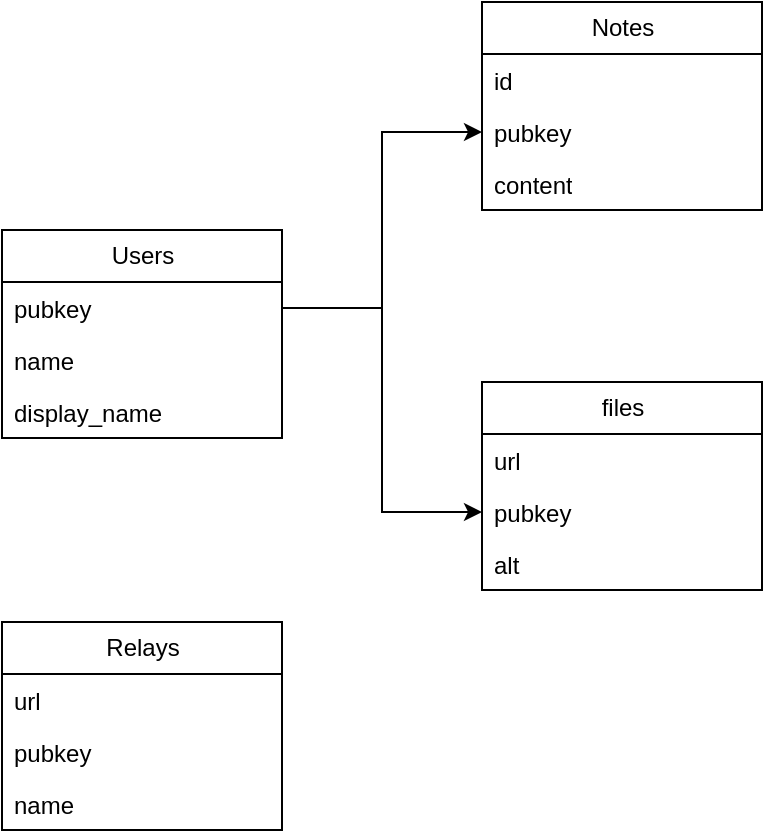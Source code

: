 <mxfile version="28.2.1">
  <diagram name="Página-1" id="jXSAgWF-4zvqbGGsyiac">
    <mxGraphModel dx="983" dy="547" grid="1" gridSize="10" guides="1" tooltips="1" connect="1" arrows="1" fold="1" page="1" pageScale="1" pageWidth="827" pageHeight="1169" math="0" shadow="0">
      <root>
        <mxCell id="0" />
        <mxCell id="1" parent="0" />
        <mxCell id="9zEj83XKwqVBPFm6uY9B-1" value="Users" style="swimlane;fontStyle=0;childLayout=stackLayout;horizontal=1;startSize=26;fillColor=none;horizontalStack=0;resizeParent=1;resizeParentMax=0;resizeLast=0;collapsible=1;marginBottom=0;html=1;" vertex="1" parent="1">
          <mxGeometry x="90" y="144" width="140" height="104" as="geometry" />
        </mxCell>
        <mxCell id="9zEj83XKwqVBPFm6uY9B-2" value="pubkey" style="text;strokeColor=none;fillColor=none;align=left;verticalAlign=top;spacingLeft=4;spacingRight=4;overflow=hidden;rotatable=0;points=[[0,0.5],[1,0.5]];portConstraint=eastwest;whiteSpace=wrap;html=1;" vertex="1" parent="9zEj83XKwqVBPFm6uY9B-1">
          <mxGeometry y="26" width="140" height="26" as="geometry" />
        </mxCell>
        <mxCell id="9zEj83XKwqVBPFm6uY9B-3" value="name" style="text;strokeColor=none;fillColor=none;align=left;verticalAlign=top;spacingLeft=4;spacingRight=4;overflow=hidden;rotatable=0;points=[[0,0.5],[1,0.5]];portConstraint=eastwest;whiteSpace=wrap;html=1;" vertex="1" parent="9zEj83XKwqVBPFm6uY9B-1">
          <mxGeometry y="52" width="140" height="26" as="geometry" />
        </mxCell>
        <mxCell id="9zEj83XKwqVBPFm6uY9B-4" value="display_name" style="text;strokeColor=none;fillColor=none;align=left;verticalAlign=top;spacingLeft=4;spacingRight=4;overflow=hidden;rotatable=0;points=[[0,0.5],[1,0.5]];portConstraint=eastwest;whiteSpace=wrap;html=1;" vertex="1" parent="9zEj83XKwqVBPFm6uY9B-1">
          <mxGeometry y="78" width="140" height="26" as="geometry" />
        </mxCell>
        <mxCell id="9zEj83XKwqVBPFm6uY9B-5" value="Notes" style="swimlane;fontStyle=0;childLayout=stackLayout;horizontal=1;startSize=26;fillColor=none;horizontalStack=0;resizeParent=1;resizeParentMax=0;resizeLast=0;collapsible=1;marginBottom=0;html=1;" vertex="1" parent="1">
          <mxGeometry x="330" y="30" width="140" height="104" as="geometry" />
        </mxCell>
        <mxCell id="9zEj83XKwqVBPFm6uY9B-6" value="id" style="text;strokeColor=none;fillColor=none;align=left;verticalAlign=top;spacingLeft=4;spacingRight=4;overflow=hidden;rotatable=0;points=[[0,0.5],[1,0.5]];portConstraint=eastwest;whiteSpace=wrap;html=1;" vertex="1" parent="9zEj83XKwqVBPFm6uY9B-5">
          <mxGeometry y="26" width="140" height="26" as="geometry" />
        </mxCell>
        <mxCell id="9zEj83XKwqVBPFm6uY9B-7" value="pubkey" style="text;strokeColor=none;fillColor=none;align=left;verticalAlign=top;spacingLeft=4;spacingRight=4;overflow=hidden;rotatable=0;points=[[0,0.5],[1,0.5]];portConstraint=eastwest;whiteSpace=wrap;html=1;" vertex="1" parent="9zEj83XKwqVBPFm6uY9B-5">
          <mxGeometry y="52" width="140" height="26" as="geometry" />
        </mxCell>
        <mxCell id="9zEj83XKwqVBPFm6uY9B-8" value="content" style="text;strokeColor=none;fillColor=none;align=left;verticalAlign=top;spacingLeft=4;spacingRight=4;overflow=hidden;rotatable=0;points=[[0,0.5],[1,0.5]];portConstraint=eastwest;whiteSpace=wrap;html=1;" vertex="1" parent="9zEj83XKwqVBPFm6uY9B-5">
          <mxGeometry y="78" width="140" height="26" as="geometry" />
        </mxCell>
        <mxCell id="9zEj83XKwqVBPFm6uY9B-11" style="edgeStyle=orthogonalEdgeStyle;rounded=0;orthogonalLoop=1;jettySize=auto;html=1;entryX=0;entryY=0.5;entryDx=0;entryDy=0;" edge="1" parent="1" source="9zEj83XKwqVBPFm6uY9B-2" target="9zEj83XKwqVBPFm6uY9B-7">
          <mxGeometry relative="1" as="geometry" />
        </mxCell>
        <mxCell id="9zEj83XKwqVBPFm6uY9B-12" value="files" style="swimlane;fontStyle=0;childLayout=stackLayout;horizontal=1;startSize=26;fillColor=none;horizontalStack=0;resizeParent=1;resizeParentMax=0;resizeLast=0;collapsible=1;marginBottom=0;html=1;" vertex="1" parent="1">
          <mxGeometry x="330" y="220" width="140" height="104" as="geometry" />
        </mxCell>
        <mxCell id="9zEj83XKwqVBPFm6uY9B-13" value="url" style="text;strokeColor=none;fillColor=none;align=left;verticalAlign=top;spacingLeft=4;spacingRight=4;overflow=hidden;rotatable=0;points=[[0,0.5],[1,0.5]];portConstraint=eastwest;whiteSpace=wrap;html=1;" vertex="1" parent="9zEj83XKwqVBPFm6uY9B-12">
          <mxGeometry y="26" width="140" height="26" as="geometry" />
        </mxCell>
        <mxCell id="9zEj83XKwqVBPFm6uY9B-14" value="pubkey" style="text;strokeColor=none;fillColor=none;align=left;verticalAlign=top;spacingLeft=4;spacingRight=4;overflow=hidden;rotatable=0;points=[[0,0.5],[1,0.5]];portConstraint=eastwest;whiteSpace=wrap;html=1;" vertex="1" parent="9zEj83XKwqVBPFm6uY9B-12">
          <mxGeometry y="52" width="140" height="26" as="geometry" />
        </mxCell>
        <mxCell id="9zEj83XKwqVBPFm6uY9B-15" value="alt" style="text;strokeColor=none;fillColor=none;align=left;verticalAlign=top;spacingLeft=4;spacingRight=4;overflow=hidden;rotatable=0;points=[[0,0.5],[1,0.5]];portConstraint=eastwest;whiteSpace=wrap;html=1;" vertex="1" parent="9zEj83XKwqVBPFm6uY9B-12">
          <mxGeometry y="78" width="140" height="26" as="geometry" />
        </mxCell>
        <mxCell id="9zEj83XKwqVBPFm6uY9B-17" style="edgeStyle=orthogonalEdgeStyle;rounded=0;orthogonalLoop=1;jettySize=auto;html=1;entryX=0;entryY=0.5;entryDx=0;entryDy=0;" edge="1" parent="1" source="9zEj83XKwqVBPFm6uY9B-2" target="9zEj83XKwqVBPFm6uY9B-14">
          <mxGeometry relative="1" as="geometry" />
        </mxCell>
        <mxCell id="9zEj83XKwqVBPFm6uY9B-18" value="Relays" style="swimlane;fontStyle=0;childLayout=stackLayout;horizontal=1;startSize=26;fillColor=none;horizontalStack=0;resizeParent=1;resizeParentMax=0;resizeLast=0;collapsible=1;marginBottom=0;html=1;" vertex="1" parent="1">
          <mxGeometry x="90" y="340" width="140" height="104" as="geometry" />
        </mxCell>
        <mxCell id="9zEj83XKwqVBPFm6uY9B-19" value="url" style="text;strokeColor=none;fillColor=none;align=left;verticalAlign=top;spacingLeft=4;spacingRight=4;overflow=hidden;rotatable=0;points=[[0,0.5],[1,0.5]];portConstraint=eastwest;whiteSpace=wrap;html=1;" vertex="1" parent="9zEj83XKwqVBPFm6uY9B-18">
          <mxGeometry y="26" width="140" height="26" as="geometry" />
        </mxCell>
        <mxCell id="9zEj83XKwqVBPFm6uY9B-20" value="pubkey" style="text;strokeColor=none;fillColor=none;align=left;verticalAlign=top;spacingLeft=4;spacingRight=4;overflow=hidden;rotatable=0;points=[[0,0.5],[1,0.5]];portConstraint=eastwest;whiteSpace=wrap;html=1;" vertex="1" parent="9zEj83XKwqVBPFm6uY9B-18">
          <mxGeometry y="52" width="140" height="26" as="geometry" />
        </mxCell>
        <mxCell id="9zEj83XKwqVBPFm6uY9B-21" value="name" style="text;strokeColor=none;fillColor=none;align=left;verticalAlign=top;spacingLeft=4;spacingRight=4;overflow=hidden;rotatable=0;points=[[0,0.5],[1,0.5]];portConstraint=eastwest;whiteSpace=wrap;html=1;" vertex="1" parent="9zEj83XKwqVBPFm6uY9B-18">
          <mxGeometry y="78" width="140" height="26" as="geometry" />
        </mxCell>
      </root>
    </mxGraphModel>
  </diagram>
</mxfile>
